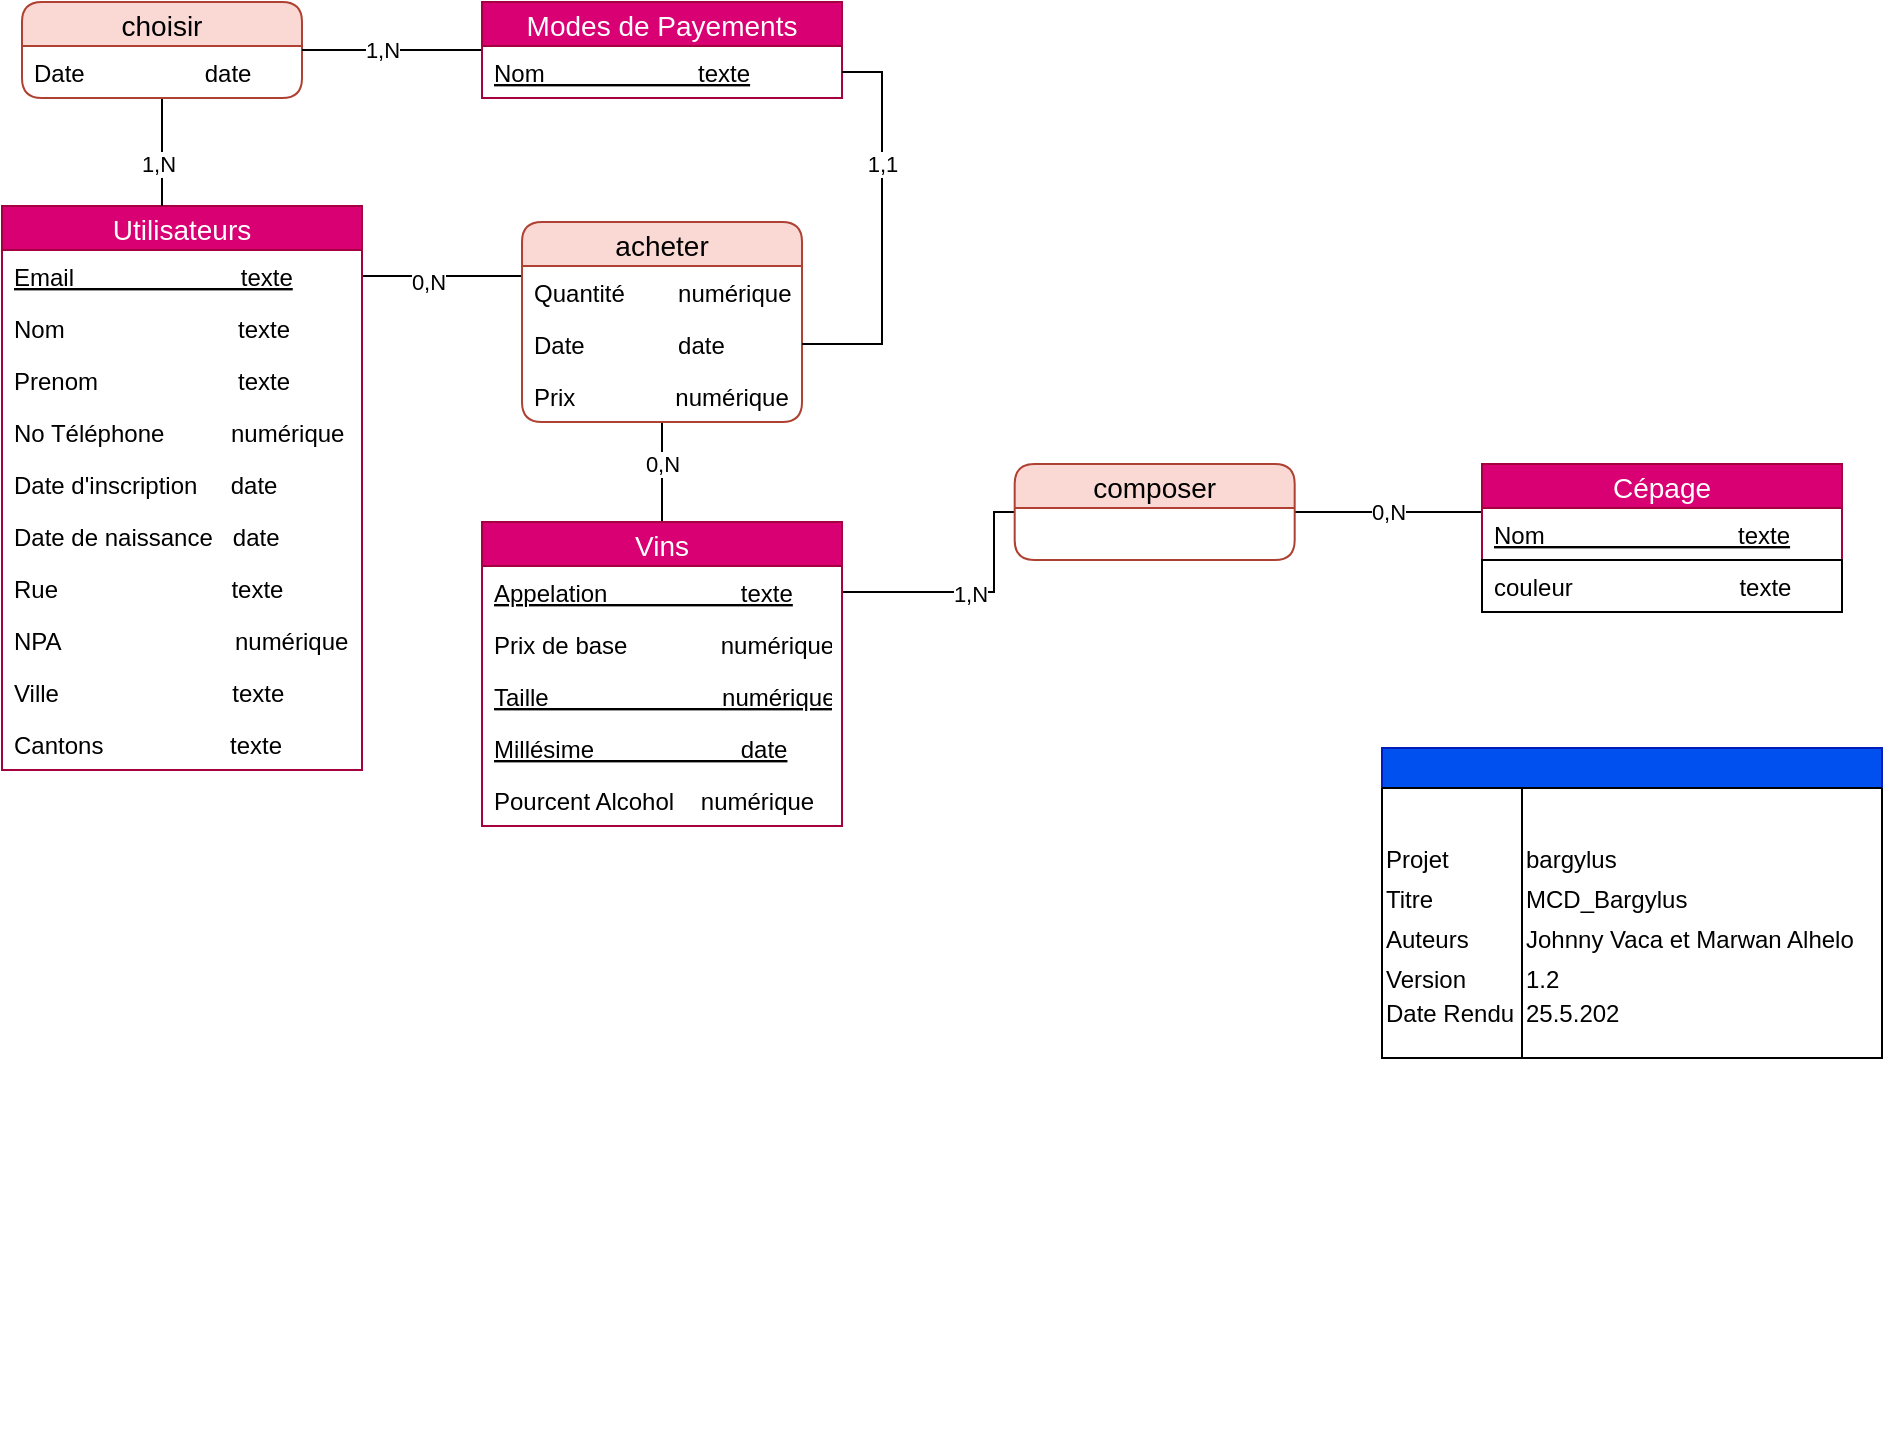 <mxfile version="13.0.3" type="device"><diagram id="XMqrmogNCOE701V1E4Cz" name="APPARTEMENTS"><mxGraphModel dx="1142" dy="660" grid="1" gridSize="10" guides="1" tooltips="1" connect="1" arrows="1" fold="1" page="1" pageScale="1" pageWidth="1169" pageHeight="827" background="#ffffff" math="0" shadow="0"><root><mxCell id="0"/><mxCell id="1" parent="0"/><mxCell id="YTJBF8UA7qJYy6PW7ZNj-210" value="" style="endArrow=none;html=1;fontSize=12;strokeColor=#FFFFFF;" parent="1" edge="1"><mxGeometry width="50" height="50" relative="1" as="geometry"><mxPoint x="10" y="736.9" as="sourcePoint"/><mxPoint x="90" y="806.9" as="targetPoint"/><Array as="points"><mxPoint x="10" y="806.9"/></Array></mxGeometry></mxCell><mxCell id="kkOUOzZPCdsPZx3tZ1jN-75" style="edgeStyle=orthogonalEdgeStyle;rounded=0;orthogonalLoop=1;jettySize=auto;html=1;entryX=1;entryY=0.5;entryDx=0;entryDy=0;endArrow=none;endFill=0;exitX=0;exitY=0.5;exitDx=0;exitDy=0;" parent="1" source="9ggTy3QNa-hIWwmJvuYP-75" target="NHlyiYVPCFsFWAfHLRnl-219" edge="1"><mxGeometry relative="1" as="geometry"><Array as="points"><mxPoint x="750" y="345"/></Array></mxGeometry></mxCell><mxCell id="NGrpEsL_xhQ68z9D004H-84" value="0,N" style="edgeLabel;html=1;align=center;verticalAlign=middle;resizable=0;points=[];" parent="kkOUOzZPCdsPZx3tZ1jN-75" vertex="1" connectable="0"><mxGeometry x="0.114" relative="1" as="geometry"><mxPoint as="offset"/></mxGeometry></mxCell><mxCell id="kkOUOzZPCdsPZx3tZ1jN-113" style="edgeStyle=orthogonalEdgeStyle;rounded=0;orthogonalLoop=1;jettySize=auto;html=1;exitX=1;exitY=0.5;exitDx=0;exitDy=0;entryX=0;entryY=0.5;entryDx=0;entryDy=0;endArrow=none;endFill=0;" parent="1" source="hBosq5v7bqiFzMDftUJs-74" target="NHlyiYVPCFsFWAfHLRnl-219" edge="1"><mxGeometry relative="1" as="geometry"><mxPoint x="430.01" y="319.0" as="sourcePoint"/><Array as="points"><mxPoint x="506" y="345"/></Array></mxGeometry></mxCell><mxCell id="NGrpEsL_xhQ68z9D004H-80" value="1,N" style="edgeLabel;html=1;align=center;verticalAlign=middle;resizable=0;points=[];" parent="kkOUOzZPCdsPZx3tZ1jN-113" vertex="1" connectable="0"><mxGeometry x="0.201" y="1" relative="1" as="geometry"><mxPoint x="-11.68" y="1" as="offset"/></mxGeometry></mxCell><mxCell id="kkOUOzZPCdsPZx3tZ1jN-96" style="edgeStyle=orthogonalEdgeStyle;rounded=0;orthogonalLoop=1;jettySize=auto;html=1;entryX=1;entryY=0.5;entryDx=0;entryDy=0;endArrow=none;endFill=0;" parent="1" source="kkOUOzZPCdsPZx3tZ1jN-95" target="17" edge="1"><mxGeometry relative="1" as="geometry"><Array as="points"><mxPoint x="250" y="227"/><mxPoint x="250" y="227"/></Array></mxGeometry></mxCell><mxCell id="kkOUOzZPCdsPZx3tZ1jN-97" style="edgeStyle=orthogonalEdgeStyle;rounded=0;orthogonalLoop=1;jettySize=auto;html=1;exitX=0.5;exitY=1;exitDx=0;exitDy=0;entryX=0.5;entryY=0;entryDx=0;entryDy=0;endArrow=none;endFill=0;" parent="1" source="kkOUOzZPCdsPZx3tZ1jN-95" target="9ggTy3QNa-hIWwmJvuYP-77" edge="1"><mxGeometry relative="1" as="geometry"><mxPoint x="340.01" y="307" as="targetPoint"/></mxGeometry></mxCell><mxCell id="NGrpEsL_xhQ68z9D004H-77" value="0,N" style="edgeLabel;html=1;align=center;verticalAlign=middle;resizable=0;points=[];" parent="kkOUOzZPCdsPZx3tZ1jN-97" vertex="1" connectable="0"><mxGeometry x="-0.292" relative="1" as="geometry"><mxPoint y="3.5" as="offset"/></mxGeometry></mxCell><mxCell id="NGrpEsL_xhQ68z9D004H-78" value="0,N" style="edgeLabel;html=1;align=center;verticalAlign=middle;resizable=0;points=[];" parent="1" vertex="1" connectable="0"><mxGeometry x="330.0" y="290.003" as="geometry"><mxPoint x="8" y="-3" as="offset"/></mxGeometry></mxCell><mxCell id="14" value="Utilisateurs" style="swimlane;fontStyle=0;childLayout=stackLayout;horizontal=1;startSize=22;fillColor=#d80073;horizontalStack=0;resizeParent=1;resizeParentMax=0;resizeLast=0;collapsible=1;marginBottom=0;swimlaneFillColor=#ffffff;align=center;fontSize=14;rounded=0;swimlaneLine=1;glass=0;shadow=0;comic=0;strokeColor=#A50040;fontColor=#ffffff;" parent="1" vertex="1"><mxGeometry x="10" y="192" width="180" height="282" as="geometry"/></mxCell><mxCell id="17" value="Email                         texte" style="text;strokeColor=none;fillColor=none;spacingLeft=4;spacingRight=4;overflow=hidden;rotatable=0;points=[[0,0.5],[1,0.5]];portConstraint=eastwest;fontSize=12;fontStyle=4" parent="14" vertex="1"><mxGeometry y="22" width="180" height="26" as="geometry"/></mxCell><mxCell id="16" value="Nom                          texte" style="text;strokeColor=none;fillColor=none;spacingLeft=4;spacingRight=4;overflow=hidden;rotatable=0;points=[[0,0.5],[1,0.5]];portConstraint=eastwest;fontSize=12;fontStyle=0" parent="14" vertex="1"><mxGeometry y="48" width="180" height="26" as="geometry"/></mxCell><mxCell id="ss-KyrOMTrOBq0U6ZjXs-87" value="Prenom                     texte" style="text;strokeColor=none;fillColor=none;spacingLeft=4;spacingRight=4;overflow=hidden;rotatable=0;points=[[0,0.5],[1,0.5]];portConstraint=eastwest;fontSize=12;fontStyle=0" parent="14" vertex="1"><mxGeometry y="74" width="180" height="26" as="geometry"/></mxCell><mxCell id="NHlyiYVPCFsFWAfHLRnl-129" value="No Téléphone          numérique" style="text;strokeColor=none;fillColor=none;spacingLeft=4;spacingRight=4;overflow=hidden;rotatable=0;points=[[0,0.5],[1,0.5]];portConstraint=eastwest;fontSize=12;fontStyle=0" parent="14" vertex="1"><mxGeometry y="100" width="180" height="26" as="geometry"/></mxCell><mxCell id="NHlyiYVPCFsFWAfHLRnl-130" value="Date d'inscription     date" style="text;strokeColor=none;fillColor=none;spacingLeft=4;spacingRight=4;overflow=hidden;rotatable=0;points=[[0,0.5],[1,0.5]];portConstraint=eastwest;fontSize=12;fontStyle=0" parent="14" vertex="1"><mxGeometry y="126" width="180" height="26" as="geometry"/></mxCell><mxCell id="39" value="Date de naissance   date" style="text;strokeColor=none;fillColor=none;spacingLeft=4;spacingRight=4;overflow=hidden;rotatable=0;points=[[0,0.5],[1,0.5]];portConstraint=eastwest;fontSize=12;fontStyle=0" parent="14" vertex="1"><mxGeometry y="152" width="180" height="26" as="geometry"/></mxCell><mxCell id="NHlyiYVPCFsFWAfHLRnl-172" value="Rue                          texte" style="text;strokeColor=none;fillColor=none;spacingLeft=4;spacingRight=4;overflow=hidden;rotatable=0;points=[[0,0.5],[1,0.5]];portConstraint=eastwest;fontSize=12;fontStyle=0" parent="14" vertex="1"><mxGeometry y="178" width="180" height="26" as="geometry"/></mxCell><mxCell id="rTsEb8PYCp73cMNqC0tR-79" value="NPA                          numérique" style="text;strokeColor=none;fillColor=none;spacingLeft=4;spacingRight=4;overflow=hidden;rotatable=0;points=[[0,0.5],[1,0.5]];portConstraint=eastwest;fontSize=12;fontStyle=0" vertex="1" parent="14"><mxGeometry y="204" width="180" height="26" as="geometry"/></mxCell><mxCell id="NHlyiYVPCFsFWAfHLRnl-173" value="Ville                          texte" style="text;strokeColor=none;fillColor=none;spacingLeft=4;spacingRight=4;overflow=hidden;rotatable=0;points=[[0,0.5],[1,0.5]];portConstraint=eastwest;fontSize=12;fontStyle=0" parent="14" vertex="1"><mxGeometry y="230" width="180" height="26" as="geometry"/></mxCell><mxCell id="rTsEb8PYCp73cMNqC0tR-80" value="Cantons                   texte" style="text;strokeColor=none;fillColor=none;spacingLeft=4;spacingRight=4;overflow=hidden;rotatable=0;points=[[0,0.5],[1,0.5]];portConstraint=eastwest;fontSize=12;fontStyle=0" vertex="1" parent="14"><mxGeometry y="256" width="180" height="26" as="geometry"/></mxCell><mxCell id="kkOUOzZPCdsPZx3tZ1jN-95" value="acheter" style="swimlane;fontStyle=0;childLayout=stackLayout;horizontal=1;startSize=22;fillColor=#fad9d5;horizontalStack=0;resizeParent=1;resizeParentMax=0;resizeLast=0;collapsible=1;marginBottom=0;swimlaneFillColor=#ffffff;align=center;fontSize=14;rounded=1;swimlaneLine=1;glass=0;shadow=0;comic=0;strokeColor=#ae4132;" parent="1" vertex="1"><mxGeometry x="270.01" y="200" width="140" height="100" as="geometry"/></mxCell><mxCell id="rTsEb8PYCp73cMNqC0tR-75" value="Quantité        numérique" style="text;strokeColor=none;fillColor=none;spacingLeft=4;spacingRight=4;overflow=hidden;rotatable=0;points=[[0,0.5],[1,0.5]];portConstraint=eastwest;fontSize=12;fontStyle=0" vertex="1" parent="kkOUOzZPCdsPZx3tZ1jN-95"><mxGeometry y="22" width="140" height="26" as="geometry"/></mxCell><mxCell id="rTsEb8PYCp73cMNqC0tR-77" value="Date              date" style="text;strokeColor=none;fillColor=none;spacingLeft=4;spacingRight=4;overflow=hidden;rotatable=0;points=[[0,0.5],[1,0.5]];portConstraint=eastwest;fontSize=12;fontStyle=0" vertex="1" parent="kkOUOzZPCdsPZx3tZ1jN-95"><mxGeometry y="48" width="140" height="26" as="geometry"/></mxCell><mxCell id="rTsEb8PYCp73cMNqC0tR-74" value="Prix               numérique" style="text;strokeColor=none;fillColor=none;spacingLeft=4;spacingRight=4;overflow=hidden;rotatable=0;points=[[0,0.5],[1,0.5]];portConstraint=eastwest;fontSize=12;fontStyle=0" vertex="1" parent="kkOUOzZPCdsPZx3tZ1jN-95"><mxGeometry y="74" width="140" height="26" as="geometry"/></mxCell><mxCell id="hBosq5v7bqiFzMDftUJs-90" style="edgeStyle=orthogonalEdgeStyle;rounded=0;orthogonalLoop=1;jettySize=auto;html=1;endArrow=none;endFill=0;" parent="1" source="hBosq5v7bqiFzMDftUJs-76" target="14" edge="1"><mxGeometry relative="1" as="geometry"><Array as="points"><mxPoint x="90" y="180"/><mxPoint x="90" y="180"/></Array></mxGeometry></mxCell><mxCell id="hBosq5v7bqiFzMDftUJs-92" value="1,N" style="edgeLabel;html=1;align=center;verticalAlign=middle;resizable=0;points=[];" parent="hBosq5v7bqiFzMDftUJs-90" vertex="1" connectable="0"><mxGeometry x="0.231" y="-2" relative="1" as="geometry"><mxPoint as="offset"/></mxGeometry></mxCell><mxCell id="hBosq5v7bqiFzMDftUJs-76" value="choisir" style="swimlane;fontStyle=0;childLayout=stackLayout;horizontal=1;startSize=22;fillColor=#fad9d5;horizontalStack=0;resizeParent=1;resizeParentMax=0;resizeLast=0;collapsible=1;marginBottom=0;swimlaneFillColor=#ffffff;align=center;fontSize=14;rounded=1;swimlaneLine=1;glass=0;shadow=0;comic=0;strokeColor=#ae4132;" parent="1" vertex="1"><mxGeometry x="20" y="90" width="140" height="48" as="geometry"/></mxCell><mxCell id="kkOUOzZPCdsPZx3tZ1jN-102" value="Date                  date" style="text;strokeColor=none;fillColor=none;spacingLeft=4;spacingRight=4;overflow=hidden;rotatable=0;points=[[0,0.5],[1,0.5]];portConstraint=eastwest;fontSize=12;fontStyle=0" parent="hBosq5v7bqiFzMDftUJs-76" vertex="1"><mxGeometry y="22" width="140" height="26" as="geometry"/></mxCell><mxCell id="hBosq5v7bqiFzMDftUJs-89" style="edgeStyle=orthogonalEdgeStyle;rounded=0;orthogonalLoop=1;jettySize=auto;html=1;endArrow=none;endFill=0;" parent="1" source="kkOUOzZPCdsPZx3tZ1jN-100" target="hBosq5v7bqiFzMDftUJs-76" edge="1"><mxGeometry relative="1" as="geometry"/></mxCell><mxCell id="hBosq5v7bqiFzMDftUJs-93" value="1,N" style="edgeLabel;html=1;align=center;verticalAlign=middle;resizable=0;points=[];" parent="hBosq5v7bqiFzMDftUJs-89" vertex="1" connectable="0"><mxGeometry x="-0.322" relative="1" as="geometry"><mxPoint x="-19.67" as="offset"/></mxGeometry></mxCell><mxCell id="kkOUOzZPCdsPZx3tZ1jN-100" value="Modes de Payements" style="swimlane;fontStyle=0;childLayout=stackLayout;horizontal=1;startSize=22;fillColor=#d80073;horizontalStack=0;resizeParent=1;resizeParentMax=0;resizeLast=0;collapsible=1;marginBottom=0;swimlaneFillColor=#ffffff;align=center;fontSize=14;rounded=0;swimlaneLine=1;glass=0;shadow=0;comic=0;strokeColor=#A50040;fontColor=#ffffff;" parent="1" vertex="1"><mxGeometry x="250.01" y="90" width="180" height="48" as="geometry"/></mxCell><mxCell id="hBosq5v7bqiFzMDftUJs-91" value="Nom                       texte" style="text;strokeColor=none;fillColor=none;spacingLeft=4;spacingRight=4;overflow=hidden;rotatable=0;points=[[0,0.5],[1,0.5]];portConstraint=eastwest;fontSize=12;fontStyle=4" parent="kkOUOzZPCdsPZx3tZ1jN-100" vertex="1"><mxGeometry y="22" width="180" height="26" as="geometry"/></mxCell><mxCell id="60" value="" style="swimlane;html=1;childLayout=stackLayout;resizeParent=1;resizeParentMax=0;startSize=20;labelBackgroundColor=none;fillColor=#0050ef;strokeColor=#001DBC;fontColor=#ffffff;" parent="1" vertex="1"><mxGeometry x="700" y="463" width="250" height="155" as="geometry"/></mxCell><mxCell id="61" value="" style="swimlane;html=1;startSize=0;" parent="60" vertex="1"><mxGeometry y="20" width="70" height="135" as="geometry"/></mxCell><mxCell id="63" value="Version" style="text;html=1;resizable=0;points=[];autosize=1;align=left;verticalAlign=top;spacingTop=-4;" parent="61" vertex="1"><mxGeometry y="86" width="60" height="20" as="geometry"/></mxCell><mxCell id="64" value="Titre" style="text;html=1;resizable=0;points=[];autosize=1;align=left;verticalAlign=top;spacingTop=-4;" parent="61" vertex="1"><mxGeometry y="46" width="40" height="20" as="geometry"/></mxCell><mxCell id="65" value="Auteurs" style="text;html=1;resizable=0;points=[];autosize=1;align=left;verticalAlign=top;spacingTop=-4;" parent="61" vertex="1"><mxGeometry y="66" width="60" height="20" as="geometry"/></mxCell><mxCell id="66" value="Date Rendu" style="text;html=1;resizable=0;points=[];autosize=1;align=left;verticalAlign=top;spacingTop=-4;" parent="61" vertex="1"><mxGeometry y="103" width="80" height="20" as="geometry"/></mxCell><mxCell id="NHlyiYVPCFsFWAfHLRnl-242" value="Projet" style="text;html=1;resizable=0;points=[];autosize=1;align=left;verticalAlign=top;spacingTop=-4;" parent="61" vertex="1"><mxGeometry y="26" width="50" height="20" as="geometry"/></mxCell><mxCell id="67" value="" style="swimlane;html=1;startSize=0;" parent="60" vertex="1"><mxGeometry x="70" y="20" width="180" height="135" as="geometry"/></mxCell><mxCell id="69" value="1.2" style="text;html=1;resizable=0;points=[];autosize=1;align=left;verticalAlign=top;spacingTop=-4;" parent="67" vertex="1"><mxGeometry y="86" width="30" height="20" as="geometry"/></mxCell><mxCell id="70" value="MCD_Bargylus" style="text;html=1;resizable=0;points=[];autosize=1;align=left;verticalAlign=top;spacingTop=-4;" parent="67" vertex="1"><mxGeometry y="46" width="100" height="20" as="geometry"/></mxCell><mxCell id="71" value="Johnny Vaca et Marwan Alhelo" style="text;html=1;resizable=0;points=[];autosize=1;align=left;verticalAlign=top;spacingTop=-4;" parent="67" vertex="1"><mxGeometry y="66" width="180" height="20" as="geometry"/></mxCell><mxCell id="72" value="25.5.202" style="text;html=1;resizable=0;points=[];autosize=1;align=left;verticalAlign=top;spacingTop=-4;" parent="67" vertex="1"><mxGeometry y="103" width="80" height="20" as="geometry"/></mxCell><mxCell id="NHlyiYVPCFsFWAfHLRnl-243" value="bargylus" style="text;html=1;resizable=0;points=[];autosize=1;align=left;verticalAlign=top;spacingTop=-4;" parent="67" vertex="1"><mxGeometry y="26" width="60" height="20" as="geometry"/></mxCell><mxCell id="NHlyiYVPCFsFWAfHLRnl-219" value="composer" style="swimlane;fontStyle=0;childLayout=stackLayout;horizontal=1;startSize=22;fillColor=#fad9d5;horizontalStack=0;resizeParent=1;resizeParentMax=0;resizeLast=0;collapsible=1;marginBottom=0;swimlaneFillColor=#ffffff;align=center;fontSize=14;rounded=1;swimlaneLine=1;glass=0;shadow=0;comic=0;strokeColor=#ae4132;" parent="1" vertex="1"><mxGeometry x="516.34" y="321" width="140" height="48" as="geometry"/></mxCell><mxCell id="9ggTy3QNa-hIWwmJvuYP-74" value="Cépage" style="swimlane;fontStyle=0;childLayout=stackLayout;horizontal=1;startSize=22;fillColor=#d80073;horizontalStack=0;resizeParent=1;resizeParentMax=0;resizeLast=0;collapsible=1;marginBottom=0;swimlaneFillColor=#ffffff;align=center;fontSize=14;rounded=0;swimlaneLine=1;glass=0;shadow=0;comic=0;strokeColor=#A50040;fontColor=#ffffff;" parent="1" vertex="1"><mxGeometry x="750" y="321" width="180" height="74" as="geometry"/></mxCell><mxCell id="9ggTy3QNa-hIWwmJvuYP-75" value="Nom                             texte" style="text;strokeColor=none;fillColor=none;spacingLeft=4;spacingRight=4;overflow=hidden;rotatable=0;points=[[0,0.5],[1,0.5]];portConstraint=eastwest;fontSize=12;fontStyle=4" parent="9ggTy3QNa-hIWwmJvuYP-74" vertex="1"><mxGeometry y="22" width="180" height="26" as="geometry"/></mxCell><mxCell id="hBosq5v7bqiFzMDftUJs-101" value="couleur                         texte" style="text;strokeColor=#000000;fillColor=none;spacingLeft=4;spacingRight=4;overflow=hidden;rotatable=0;points=[[0,0.5],[1,0.5]];portConstraint=eastwest;fontSize=12;fontStyle=0" parent="9ggTy3QNa-hIWwmJvuYP-74" vertex="1"><mxGeometry y="48" width="180" height="26" as="geometry"/></mxCell><mxCell id="9ggTy3QNa-hIWwmJvuYP-77" value="Vins" style="swimlane;fontStyle=0;childLayout=stackLayout;horizontal=1;startSize=22;fillColor=#d80073;horizontalStack=0;resizeParent=1;resizeParentMax=0;resizeLast=0;collapsible=1;marginBottom=0;swimlaneFillColor=#ffffff;align=center;fontSize=14;rounded=0;swimlaneLine=1;glass=0;shadow=0;comic=0;strokeColor=#A50040;fontColor=#ffffff;" parent="1" vertex="1"><mxGeometry x="250.01" y="350" width="180" height="152" as="geometry"/></mxCell><mxCell id="hBosq5v7bqiFzMDftUJs-74" value="Appelation                    texte" style="text;strokeColor=none;fillColor=none;spacingLeft=4;spacingRight=4;overflow=hidden;rotatable=0;points=[[0,0.5],[1,0.5]];portConstraint=eastwest;fontSize=12;fontStyle=4" parent="9ggTy3QNa-hIWwmJvuYP-77" vertex="1"><mxGeometry y="22" width="180" height="26" as="geometry"/></mxCell><mxCell id="rTsEb8PYCp73cMNqC0tR-76" value="Prix de base              numérique" style="text;strokeColor=none;fillColor=none;spacingLeft=4;spacingRight=4;overflow=hidden;rotatable=0;points=[[0,0.5],[1,0.5]];portConstraint=eastwest;fontSize=12;fontStyle=0" vertex="1" parent="9ggTy3QNa-hIWwmJvuYP-77"><mxGeometry y="48" width="180" height="26" as="geometry"/></mxCell><mxCell id="hBosq5v7bqiFzMDftUJs-73" value="Taille                          numérique" style="text;strokeColor=none;fillColor=none;spacingLeft=4;spacingRight=4;overflow=hidden;rotatable=0;points=[[0,0.5],[1,0.5]];portConstraint=eastwest;fontSize=12;fontStyle=4" parent="9ggTy3QNa-hIWwmJvuYP-77" vertex="1"><mxGeometry y="74" width="180" height="26" as="geometry"/></mxCell><mxCell id="kkOUOzZPCdsPZx3tZ1jN-73" value="Millésime                      date" style="text;strokeColor=none;fillColor=none;spacingLeft=4;spacingRight=4;overflow=hidden;rotatable=0;points=[[0,0.5],[1,0.5]];portConstraint=eastwest;fontSize=12;fontStyle=4" parent="9ggTy3QNa-hIWwmJvuYP-77" vertex="1"><mxGeometry y="100" width="180" height="26" as="geometry"/></mxCell><mxCell id="D403svUxL0cnN4yV5Lxk-86" value="Pourcent Alcohol    numérique" style="text;strokeColor=none;fillColor=none;spacingLeft=4;spacingRight=4;overflow=hidden;rotatable=0;points=[[0,0.5],[1,0.5]];portConstraint=eastwest;fontSize=12;fontStyle=0" parent="9ggTy3QNa-hIWwmJvuYP-77" vertex="1"><mxGeometry y="126" width="180" height="26" as="geometry"/></mxCell><mxCell id="rTsEb8PYCp73cMNqC0tR-78" value="0,N" style="edgeLabel;html=1;align=center;verticalAlign=middle;resizable=0;points=[];" vertex="1" connectable="0" parent="1"><mxGeometry x="350.01" y="331.0" as="geometry"><mxPoint x="-127" y="-101.5" as="offset"/></mxGeometry></mxCell><mxCell id="rTsEb8PYCp73cMNqC0tR-81" style="edgeStyle=orthogonalEdgeStyle;rounded=0;orthogonalLoop=1;jettySize=auto;html=1;entryX=1;entryY=0.5;entryDx=0;entryDy=0;exitX=1;exitY=0.5;exitDx=0;exitDy=0;endArrow=none;endFill=0;" edge="1" parent="1" source="hBosq5v7bqiFzMDftUJs-91" target="rTsEb8PYCp73cMNqC0tR-77"><mxGeometry relative="1" as="geometry"><mxPoint x="250" y="125" as="sourcePoint"/><Array as="points"><mxPoint x="450" y="125"/><mxPoint x="450" y="261"/></Array></mxGeometry></mxCell><mxCell id="rTsEb8PYCp73cMNqC0tR-82" value="1,1" style="edgeLabel;html=1;align=center;verticalAlign=middle;resizable=0;points=[];" vertex="1" connectable="0" parent="rTsEb8PYCp73cMNqC0tR-81"><mxGeometry x="-0.328" relative="1" as="geometry"><mxPoint as="offset"/></mxGeometry></mxCell></root></mxGraphModel></diagram></mxfile>